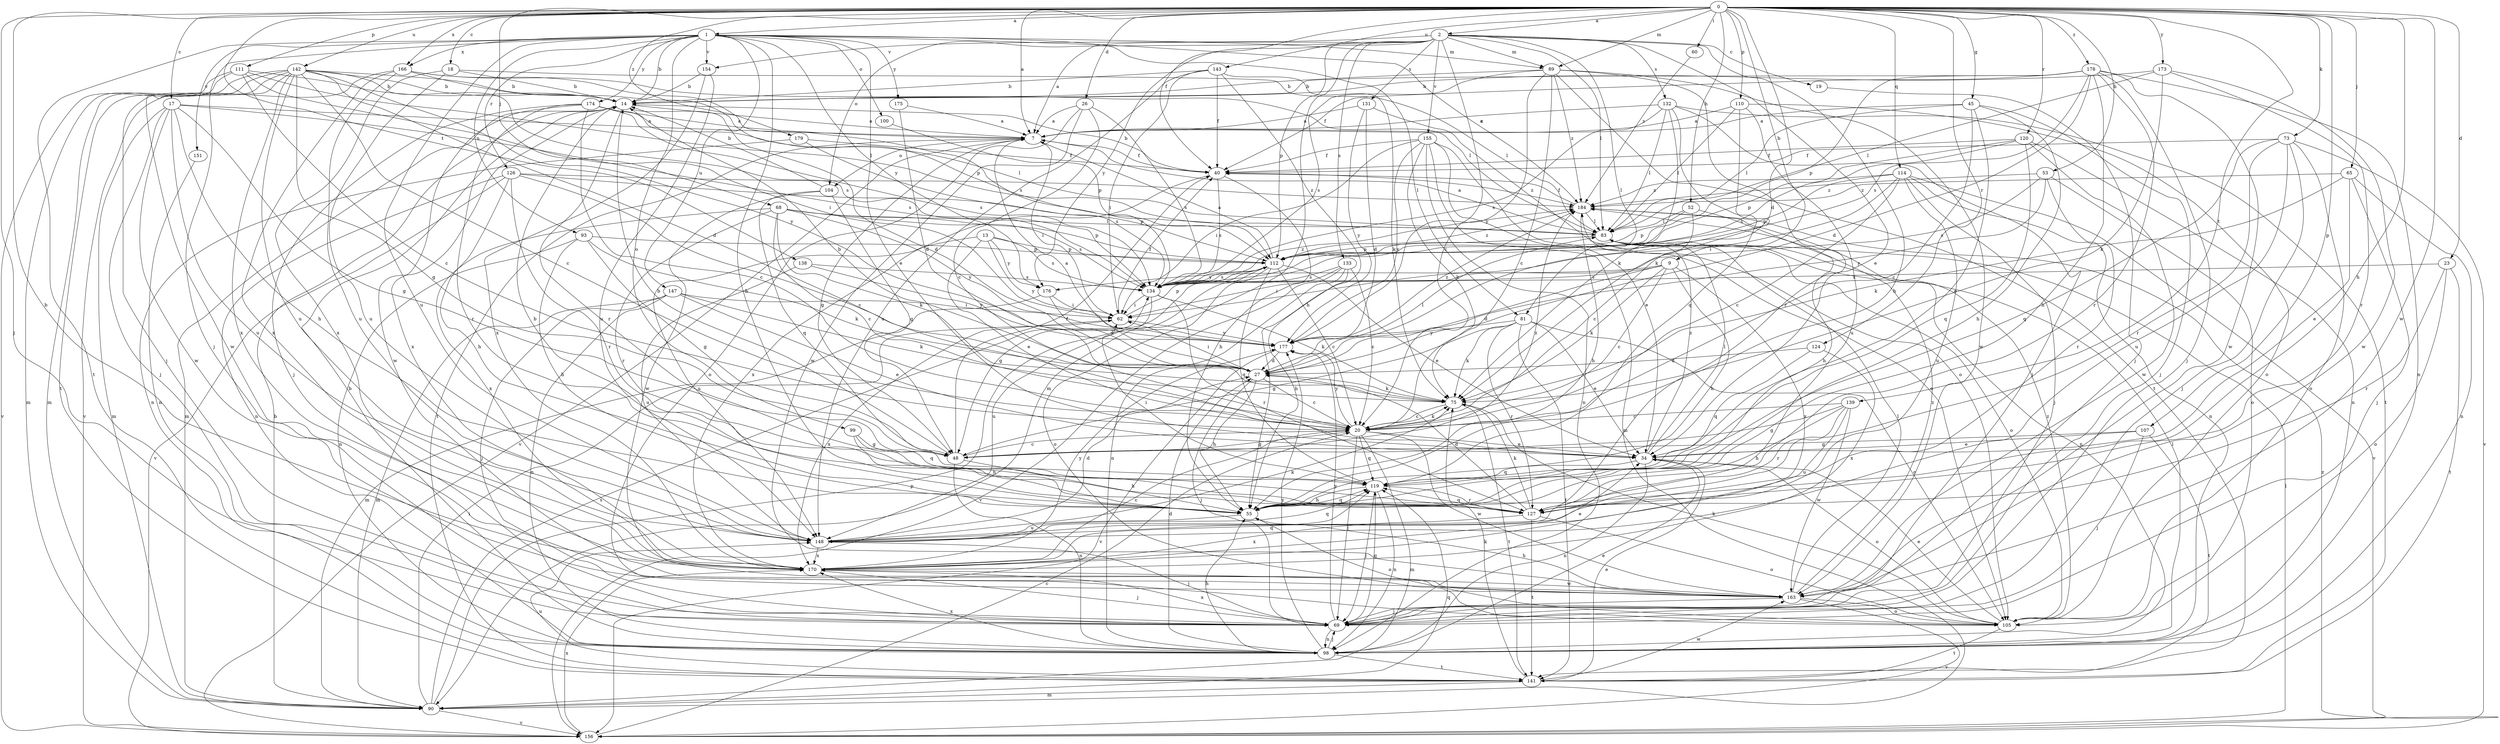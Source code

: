 strict digraph  {
0;
1;
2;
7;
9;
13;
14;
17;
18;
19;
20;
23;
26;
27;
34;
40;
45;
48;
52;
53;
55;
60;
62;
65;
68;
69;
73;
75;
81;
83;
89;
90;
93;
98;
99;
100;
104;
105;
107;
110;
111;
112;
114;
119;
120;
124;
126;
127;
131;
132;
133;
134;
138;
139;
141;
142;
143;
147;
148;
151;
154;
155;
156;
163;
166;
170;
173;
174;
175;
176;
177;
178;
179;
184;
0 -> 1  [label=a];
0 -> 2  [label=a];
0 -> 7  [label=a];
0 -> 9  [label=b];
0 -> 17  [label=c];
0 -> 18  [label=c];
0 -> 23  [label=d];
0 -> 26  [label=d];
0 -> 27  [label=d];
0 -> 40  [label=f];
0 -> 45  [label=g];
0 -> 52  [label=h];
0 -> 53  [label=h];
0 -> 55  [label=h];
0 -> 60  [label=i];
0 -> 65  [label=j];
0 -> 68  [label=j];
0 -> 69  [label=j];
0 -> 73  [label=k];
0 -> 89  [label=m];
0 -> 107  [label=p];
0 -> 110  [label=p];
0 -> 111  [label=p];
0 -> 114  [label=q];
0 -> 120  [label=r];
0 -> 124  [label=r];
0 -> 138  [label=t];
0 -> 139  [label=t];
0 -> 142  [label=u];
0 -> 143  [label=u];
0 -> 163  [label=w];
0 -> 166  [label=x];
0 -> 173  [label=y];
0 -> 178  [label=z];
0 -> 179  [label=z];
0 -> 170  [label=b];
1 -> 14  [label=b];
1 -> 34  [label=e];
1 -> 55  [label=h];
1 -> 69  [label=j];
1 -> 81  [label=l];
1 -> 89  [label=m];
1 -> 93  [label=n];
1 -> 99  [label=o];
1 -> 100  [label=o];
1 -> 126  [label=r];
1 -> 141  [label=t];
1 -> 147  [label=u];
1 -> 148  [label=u];
1 -> 151  [label=v];
1 -> 154  [label=v];
1 -> 166  [label=x];
1 -> 174  [label=y];
1 -> 175  [label=y];
1 -> 176  [label=y];
1 -> 184  [label=z];
2 -> 7  [label=a];
2 -> 19  [label=c];
2 -> 20  [label=c];
2 -> 34  [label=e];
2 -> 55  [label=h];
2 -> 81  [label=l];
2 -> 83  [label=l];
2 -> 89  [label=m];
2 -> 90  [label=m];
2 -> 104  [label=o];
2 -> 112  [label=p];
2 -> 131  [label=s];
2 -> 132  [label=s];
2 -> 133  [label=s];
2 -> 154  [label=v];
2 -> 155  [label=v];
2 -> 176  [label=y];
7 -> 40  [label=f];
7 -> 48  [label=g];
7 -> 62  [label=i];
7 -> 104  [label=o];
7 -> 141  [label=t];
7 -> 156  [label=v];
9 -> 20  [label=c];
9 -> 27  [label=d];
9 -> 55  [label=h];
9 -> 75  [label=k];
9 -> 134  [label=s];
9 -> 170  [label=x];
9 -> 176  [label=y];
13 -> 34  [label=e];
13 -> 112  [label=p];
13 -> 134  [label=s];
13 -> 148  [label=u];
13 -> 176  [label=y];
13 -> 177  [label=y];
14 -> 7  [label=a];
14 -> 27  [label=d];
14 -> 90  [label=m];
14 -> 127  [label=r];
14 -> 163  [label=w];
17 -> 7  [label=a];
17 -> 48  [label=g];
17 -> 55  [label=h];
17 -> 69  [label=j];
17 -> 90  [label=m];
17 -> 134  [label=s];
17 -> 148  [label=u];
17 -> 163  [label=w];
18 -> 14  [label=b];
18 -> 83  [label=l];
18 -> 148  [label=u];
18 -> 170  [label=x];
19 -> 69  [label=j];
20 -> 34  [label=e];
20 -> 48  [label=g];
20 -> 69  [label=j];
20 -> 75  [label=k];
20 -> 90  [label=m];
20 -> 119  [label=q];
20 -> 163  [label=w];
20 -> 177  [label=y];
23 -> 105  [label=o];
23 -> 127  [label=r];
23 -> 134  [label=s];
23 -> 141  [label=t];
26 -> 7  [label=a];
26 -> 20  [label=c];
26 -> 105  [label=o];
26 -> 134  [label=s];
26 -> 163  [label=w];
27 -> 7  [label=a];
27 -> 14  [label=b];
27 -> 20  [label=c];
27 -> 55  [label=h];
27 -> 62  [label=i];
27 -> 69  [label=j];
27 -> 75  [label=k];
27 -> 83  [label=l];
34 -> 83  [label=l];
34 -> 98  [label=n];
34 -> 105  [label=o];
34 -> 119  [label=q];
34 -> 184  [label=z];
40 -> 14  [label=b];
40 -> 55  [label=h];
40 -> 134  [label=s];
40 -> 170  [label=x];
40 -> 184  [label=z];
45 -> 7  [label=a];
45 -> 20  [label=c];
45 -> 34  [label=e];
45 -> 55  [label=h];
45 -> 69  [label=j];
45 -> 83  [label=l];
48 -> 14  [label=b];
48 -> 20  [label=c];
48 -> 40  [label=f];
48 -> 55  [label=h];
48 -> 98  [label=n];
48 -> 184  [label=z];
52 -> 20  [label=c];
52 -> 55  [label=h];
52 -> 83  [label=l];
52 -> 112  [label=p];
53 -> 105  [label=o];
53 -> 127  [label=r];
53 -> 134  [label=s];
53 -> 177  [label=y];
53 -> 184  [label=z];
55 -> 14  [label=b];
55 -> 105  [label=o];
55 -> 119  [label=q];
55 -> 148  [label=u];
60 -> 184  [label=z];
62 -> 40  [label=f];
62 -> 112  [label=p];
62 -> 170  [label=x];
62 -> 177  [label=y];
65 -> 34  [label=e];
65 -> 69  [label=j];
65 -> 75  [label=k];
65 -> 98  [label=n];
65 -> 184  [label=z];
68 -> 20  [label=c];
68 -> 75  [label=k];
68 -> 83  [label=l];
68 -> 112  [label=p];
68 -> 127  [label=r];
68 -> 134  [label=s];
68 -> 170  [label=x];
68 -> 177  [label=y];
69 -> 98  [label=n];
69 -> 119  [label=q];
69 -> 170  [label=x];
69 -> 177  [label=y];
73 -> 40  [label=f];
73 -> 69  [label=j];
73 -> 105  [label=o];
73 -> 119  [label=q];
73 -> 127  [label=r];
73 -> 148  [label=u];
73 -> 156  [label=v];
75 -> 20  [label=c];
75 -> 141  [label=t];
81 -> 34  [label=e];
81 -> 48  [label=g];
81 -> 75  [label=k];
81 -> 105  [label=o];
81 -> 127  [label=r];
81 -> 141  [label=t];
81 -> 177  [label=y];
83 -> 7  [label=a];
83 -> 98  [label=n];
83 -> 105  [label=o];
83 -> 112  [label=p];
89 -> 14  [label=b];
89 -> 20  [label=c];
89 -> 127  [label=r];
89 -> 134  [label=s];
89 -> 141  [label=t];
89 -> 163  [label=w];
89 -> 177  [label=y];
89 -> 184  [label=z];
90 -> 14  [label=b];
90 -> 62  [label=i];
90 -> 112  [label=p];
90 -> 119  [label=q];
90 -> 134  [label=s];
90 -> 156  [label=v];
93 -> 48  [label=g];
93 -> 55  [label=h];
93 -> 75  [label=k];
93 -> 98  [label=n];
93 -> 112  [label=p];
98 -> 14  [label=b];
98 -> 27  [label=d];
98 -> 34  [label=e];
98 -> 55  [label=h];
98 -> 69  [label=j];
98 -> 83  [label=l];
98 -> 141  [label=t];
98 -> 170  [label=x];
98 -> 177  [label=y];
99 -> 48  [label=g];
99 -> 55  [label=h];
99 -> 119  [label=q];
100 -> 112  [label=p];
104 -> 14  [label=b];
104 -> 48  [label=g];
104 -> 119  [label=q];
104 -> 163  [label=w];
105 -> 34  [label=e];
105 -> 75  [label=k];
105 -> 141  [label=t];
105 -> 184  [label=z];
107 -> 34  [label=e];
107 -> 48  [label=g];
107 -> 69  [label=j];
107 -> 141  [label=t];
110 -> 7  [label=a];
110 -> 75  [label=k];
110 -> 83  [label=l];
110 -> 105  [label=o];
110 -> 148  [label=u];
111 -> 14  [label=b];
111 -> 20  [label=c];
111 -> 62  [label=i];
111 -> 83  [label=l];
111 -> 90  [label=m];
111 -> 156  [label=v];
112 -> 7  [label=a];
112 -> 20  [label=c];
112 -> 34  [label=e];
112 -> 48  [label=g];
112 -> 105  [label=o];
112 -> 119  [label=q];
112 -> 134  [label=s];
112 -> 184  [label=z];
114 -> 20  [label=c];
114 -> 62  [label=i];
114 -> 69  [label=j];
114 -> 98  [label=n];
114 -> 112  [label=p];
114 -> 148  [label=u];
114 -> 156  [label=v];
114 -> 184  [label=z];
119 -> 55  [label=h];
119 -> 62  [label=i];
119 -> 69  [label=j];
119 -> 98  [label=n];
119 -> 127  [label=r];
120 -> 40  [label=f];
120 -> 98  [label=n];
120 -> 112  [label=p];
120 -> 119  [label=q];
120 -> 134  [label=s];
120 -> 163  [label=w];
124 -> 27  [label=d];
124 -> 119  [label=q];
124 -> 170  [label=x];
126 -> 20  [label=c];
126 -> 55  [label=h];
126 -> 98  [label=n];
126 -> 112  [label=p];
126 -> 127  [label=r];
126 -> 156  [label=v];
126 -> 184  [label=z];
127 -> 27  [label=d];
127 -> 75  [label=k];
127 -> 105  [label=o];
127 -> 119  [label=q];
127 -> 141  [label=t];
127 -> 170  [label=x];
131 -> 7  [label=a];
131 -> 27  [label=d];
131 -> 105  [label=o];
131 -> 177  [label=y];
132 -> 7  [label=a];
132 -> 69  [label=j];
132 -> 75  [label=k];
132 -> 83  [label=l];
132 -> 119  [label=q];
132 -> 134  [label=s];
132 -> 141  [label=t];
133 -> 20  [label=c];
133 -> 55  [label=h];
133 -> 62  [label=i];
133 -> 98  [label=n];
133 -> 134  [label=s];
133 -> 156  [label=v];
134 -> 62  [label=i];
134 -> 75  [label=k];
134 -> 127  [label=r];
134 -> 148  [label=u];
134 -> 184  [label=z];
138 -> 134  [label=s];
138 -> 148  [label=u];
138 -> 177  [label=y];
139 -> 20  [label=c];
139 -> 48  [label=g];
139 -> 55  [label=h];
139 -> 127  [label=r];
139 -> 148  [label=u];
139 -> 163  [label=w];
141 -> 34  [label=e];
141 -> 75  [label=k];
141 -> 90  [label=m];
141 -> 148  [label=u];
141 -> 163  [label=w];
142 -> 14  [label=b];
142 -> 20  [label=c];
142 -> 27  [label=d];
142 -> 48  [label=g];
142 -> 69  [label=j];
142 -> 90  [label=m];
142 -> 112  [label=p];
142 -> 134  [label=s];
142 -> 141  [label=t];
142 -> 148  [label=u];
142 -> 163  [label=w];
142 -> 170  [label=x];
142 -> 177  [label=y];
143 -> 14  [label=b];
143 -> 40  [label=f];
143 -> 55  [label=h];
143 -> 62  [label=i];
143 -> 75  [label=k];
143 -> 148  [label=u];
147 -> 34  [label=e];
147 -> 62  [label=i];
147 -> 69  [label=j];
147 -> 75  [label=k];
147 -> 90  [label=m];
147 -> 98  [label=n];
148 -> 27  [label=d];
148 -> 69  [label=j];
148 -> 75  [label=k];
148 -> 119  [label=q];
148 -> 170  [label=x];
151 -> 98  [label=n];
154 -> 14  [label=b];
154 -> 148  [label=u];
154 -> 170  [label=x];
155 -> 34  [label=e];
155 -> 40  [label=f];
155 -> 62  [label=i];
155 -> 75  [label=k];
155 -> 90  [label=m];
155 -> 98  [label=n];
155 -> 105  [label=o];
155 -> 177  [label=y];
156 -> 20  [label=c];
156 -> 83  [label=l];
156 -> 170  [label=x];
156 -> 184  [label=z];
163 -> 55  [label=h];
163 -> 69  [label=j];
163 -> 83  [label=l];
163 -> 105  [label=o];
163 -> 156  [label=v];
163 -> 184  [label=z];
166 -> 14  [label=b];
166 -> 83  [label=l];
166 -> 134  [label=s];
166 -> 148  [label=u];
166 -> 156  [label=v];
166 -> 170  [label=x];
170 -> 20  [label=c];
170 -> 34  [label=e];
170 -> 69  [label=j];
170 -> 119  [label=q];
170 -> 163  [label=w];
170 -> 177  [label=y];
173 -> 14  [label=b];
173 -> 75  [label=k];
173 -> 83  [label=l];
173 -> 127  [label=r];
173 -> 163  [label=w];
174 -> 7  [label=a];
174 -> 20  [label=c];
174 -> 69  [label=j];
174 -> 83  [label=l];
174 -> 127  [label=r];
174 -> 134  [label=s];
174 -> 170  [label=x];
175 -> 7  [label=a];
175 -> 27  [label=d];
176 -> 27  [label=d];
176 -> 62  [label=i];
176 -> 90  [label=m];
177 -> 27  [label=d];
177 -> 156  [label=v];
177 -> 184  [label=z];
178 -> 14  [label=b];
178 -> 27  [label=d];
178 -> 40  [label=f];
178 -> 55  [label=h];
178 -> 69  [label=j];
178 -> 98  [label=n];
178 -> 112  [label=p];
178 -> 127  [label=r];
178 -> 134  [label=s];
178 -> 163  [label=w];
179 -> 40  [label=f];
179 -> 98  [label=n];
179 -> 134  [label=s];
184 -> 40  [label=f];
184 -> 55  [label=h];
184 -> 83  [label=l];
}
